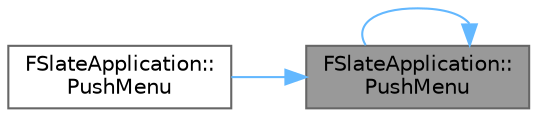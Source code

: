 digraph "FSlateApplication::PushMenu"
{
 // INTERACTIVE_SVG=YES
 // LATEX_PDF_SIZE
  bgcolor="transparent";
  edge [fontname=Helvetica,fontsize=10,labelfontname=Helvetica,labelfontsize=10];
  node [fontname=Helvetica,fontsize=10,shape=box,height=0.2,width=0.4];
  rankdir="RL";
  Node1 [id="Node000001",label="FSlateApplication::\lPushMenu",height=0.2,width=0.4,color="gray40", fillcolor="grey60", style="filled", fontcolor="black",tooltip="Creates a new Menu and adds it to the menu stack."];
  Node1 -> Node2 [id="edge1_Node000001_Node000002",dir="back",color="steelblue1",style="solid",tooltip=" "];
  Node2 [id="Node000002",label="FSlateApplication::\lPushMenu",height=0.2,width=0.4,color="grey40", fillcolor="white", style="filled",URL="$dc/df2/classFSlateApplication.html#a192bb912dd704534d09ae50d14bb3950",tooltip="Creates a new Menu and adds it to the menu stack under the specified parent menu."];
  Node1 -> Node1 [id="edge2_Node000001_Node000001",dir="back",color="steelblue1",style="solid",tooltip=" "];
}
